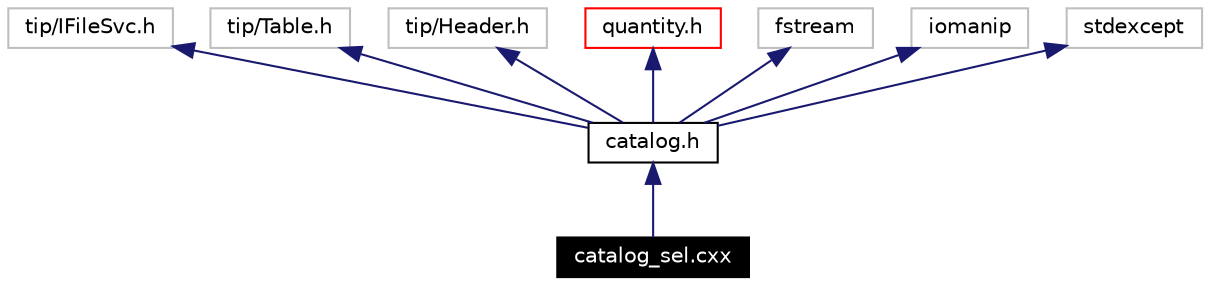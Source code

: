 digraph inheritance
{
  Node60 [shape="box",label="catalog_sel.cxx",fontsize=10,height=0.2,width=0.4,fontname="Helvetica",color="black",style="filled" fontcolor="white"];
  Node61 -> Node60 [dir=back,color="midnightblue",fontsize=10,style="solid",fontname="Helvetica"];
  Node61 [shape="box",label="catalog.h",fontsize=10,height=0.2,width=0.4,fontname="Helvetica",color="black",URL="$catalog_8h.html"];
  Node62 -> Node61 [dir=back,color="midnightblue",fontsize=10,style="solid",fontname="Helvetica"];
  Node62 [shape="box",label="tip/IFileSvc.h",fontsize=10,height=0.2,width=0.4,fontname="Helvetica",color="grey75"];
  Node63 -> Node61 [dir=back,color="midnightblue",fontsize=10,style="solid",fontname="Helvetica"];
  Node63 [shape="box",label="tip/Table.h",fontsize=10,height=0.2,width=0.4,fontname="Helvetica",color="grey75"];
  Node64 -> Node61 [dir=back,color="midnightblue",fontsize=10,style="solid",fontname="Helvetica"];
  Node64 [shape="box",label="tip/Header.h",fontsize=10,height=0.2,width=0.4,fontname="Helvetica",color="grey75"];
  Node65 -> Node61 [dir=back,color="midnightblue",fontsize=10,style="solid",fontname="Helvetica"];
  Node65 [shape="box",label="quantity.h",fontsize=10,height=0.2,width=0.4,fontname="Helvetica",color="red",URL="$quantity_8h.html"];
  Node70 -> Node61 [dir=back,color="midnightblue",fontsize=10,style="solid",fontname="Helvetica"];
  Node70 [shape="box",label="fstream",fontsize=10,height=0.2,width=0.4,fontname="Helvetica",color="grey75"];
  Node71 -> Node61 [dir=back,color="midnightblue",fontsize=10,style="solid",fontname="Helvetica"];
  Node71 [shape="box",label="iomanip",fontsize=10,height=0.2,width=0.4,fontname="Helvetica",color="grey75"];
  Node72 -> Node61 [dir=back,color="midnightblue",fontsize=10,style="solid",fontname="Helvetica"];
  Node72 [shape="box",label="stdexcept",fontsize=10,height=0.2,width=0.4,fontname="Helvetica",color="grey75"];
}
